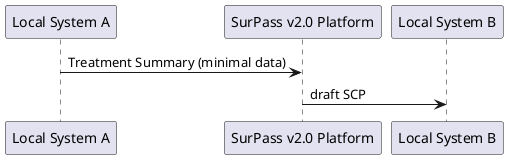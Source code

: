 @startuml
"Local System A" -> "SurPass v2.0 Platform" : Treatment Summary (minimal data)
"SurPass v2.0 Platform" -> "Local System B" : draft SCP
@enduml